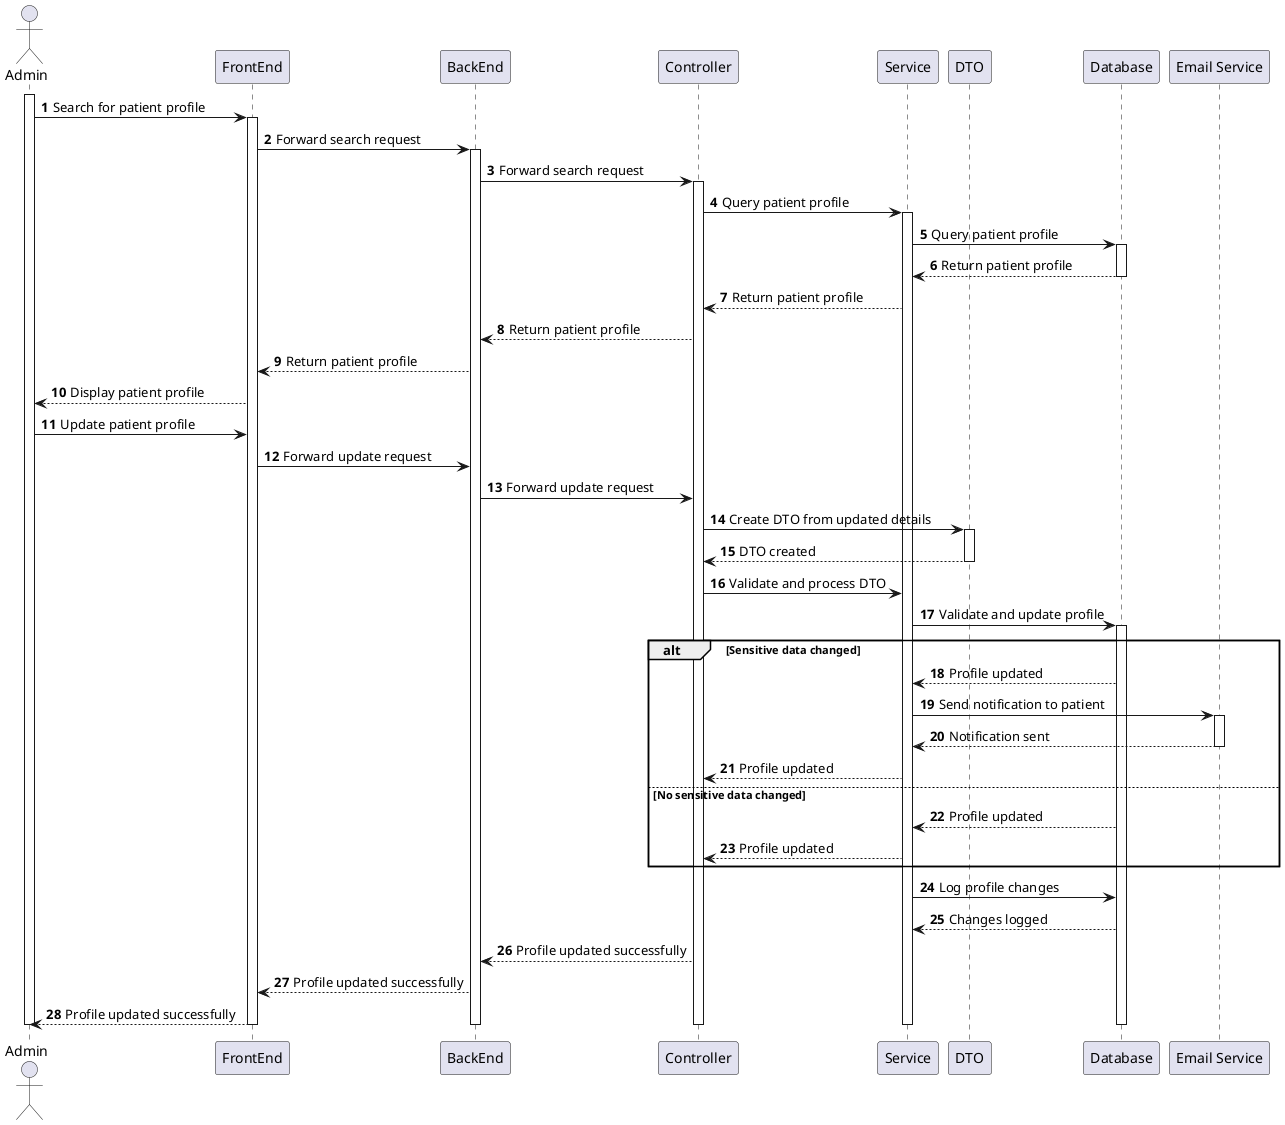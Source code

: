 ﻿@startuml
'https://plantuml.com/sequence-diagram

autonumber
actor Admin as admin
participant "FrontEnd" as front
participant "BackEnd" as back
participant "Controller" as ctrl
participant "Service" as svc
participant "DTO" as dto
participant "Database" as db
participant "Email Service" as email

activate admin
admin -> front: Search for patient profile

activate front
front -> back: Forward search request

activate back
back -> ctrl: Forward search request

activate ctrl
ctrl -> svc: Query patient profile

activate svc
svc -> db: Query patient profile
activate db
db --> svc: Return patient profile
deactivate db

svc --> ctrl: Return patient profile
ctrl --> back: Return patient profile
back --> front: Return patient profile
front --> admin: Display patient profile

admin -> front: Update patient profile
front -> back: Forward update request

back -> ctrl: Forward update request

ctrl -> dto: Create DTO from updated details
activate dto
dto --> ctrl: DTO created
deactivate dto

ctrl -> svc: Validate and process DTO

svc -> db: Validate and update profile
activate db

alt Sensitive data changed
  db --> svc: Profile updated
  svc -> email: Send notification to patient
    activate email
    
  email --> svc: Notification sent
  deactivate email
  svc --> ctrl: Profile updated
else No sensitive data changed
  db --> svc: Profile updated
  svc --> ctrl: Profile updated
end

svc -> db: Log profile changes
db --> svc: Changes logged

ctrl --> back: Profile updated successfully
back --> front: Profile updated successfully
front --> admin: Profile updated successfully

deactivate db
deactivate svc
deactivate ctrl
deactivate back
deactivate front
deactivate admin

@enduml